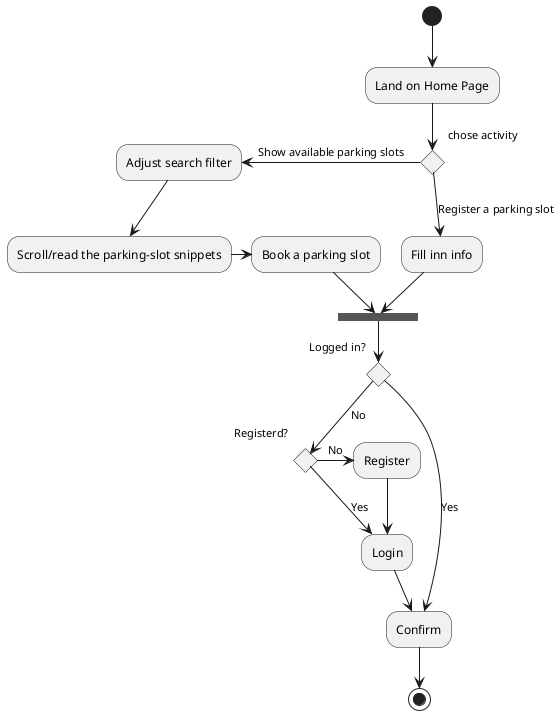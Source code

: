 @startuml
(*)  --> "Land on Home Page"
if "chose activity" then

-left->[Show available parking slots] "Adjust search filter"
--> "Scroll/read the parking-slot snippets"
-right-> "Book a parking slot"
else
-->[Register a parking slot] "Fill inn info"
endif

"Fill inn info" -->  ===B1===
"Book a parking slot" --> ===B1===

===B1=== --> if "Logged in?"
 -->[No] if "Registerd?"
 -right->[No] "Register"
 --> "Login"
    else
    -->[Yes] "Login"
    endif
"Login" --> Confirm
 else
 -right->[Yes] Confirm
 --> (*)

@enduml